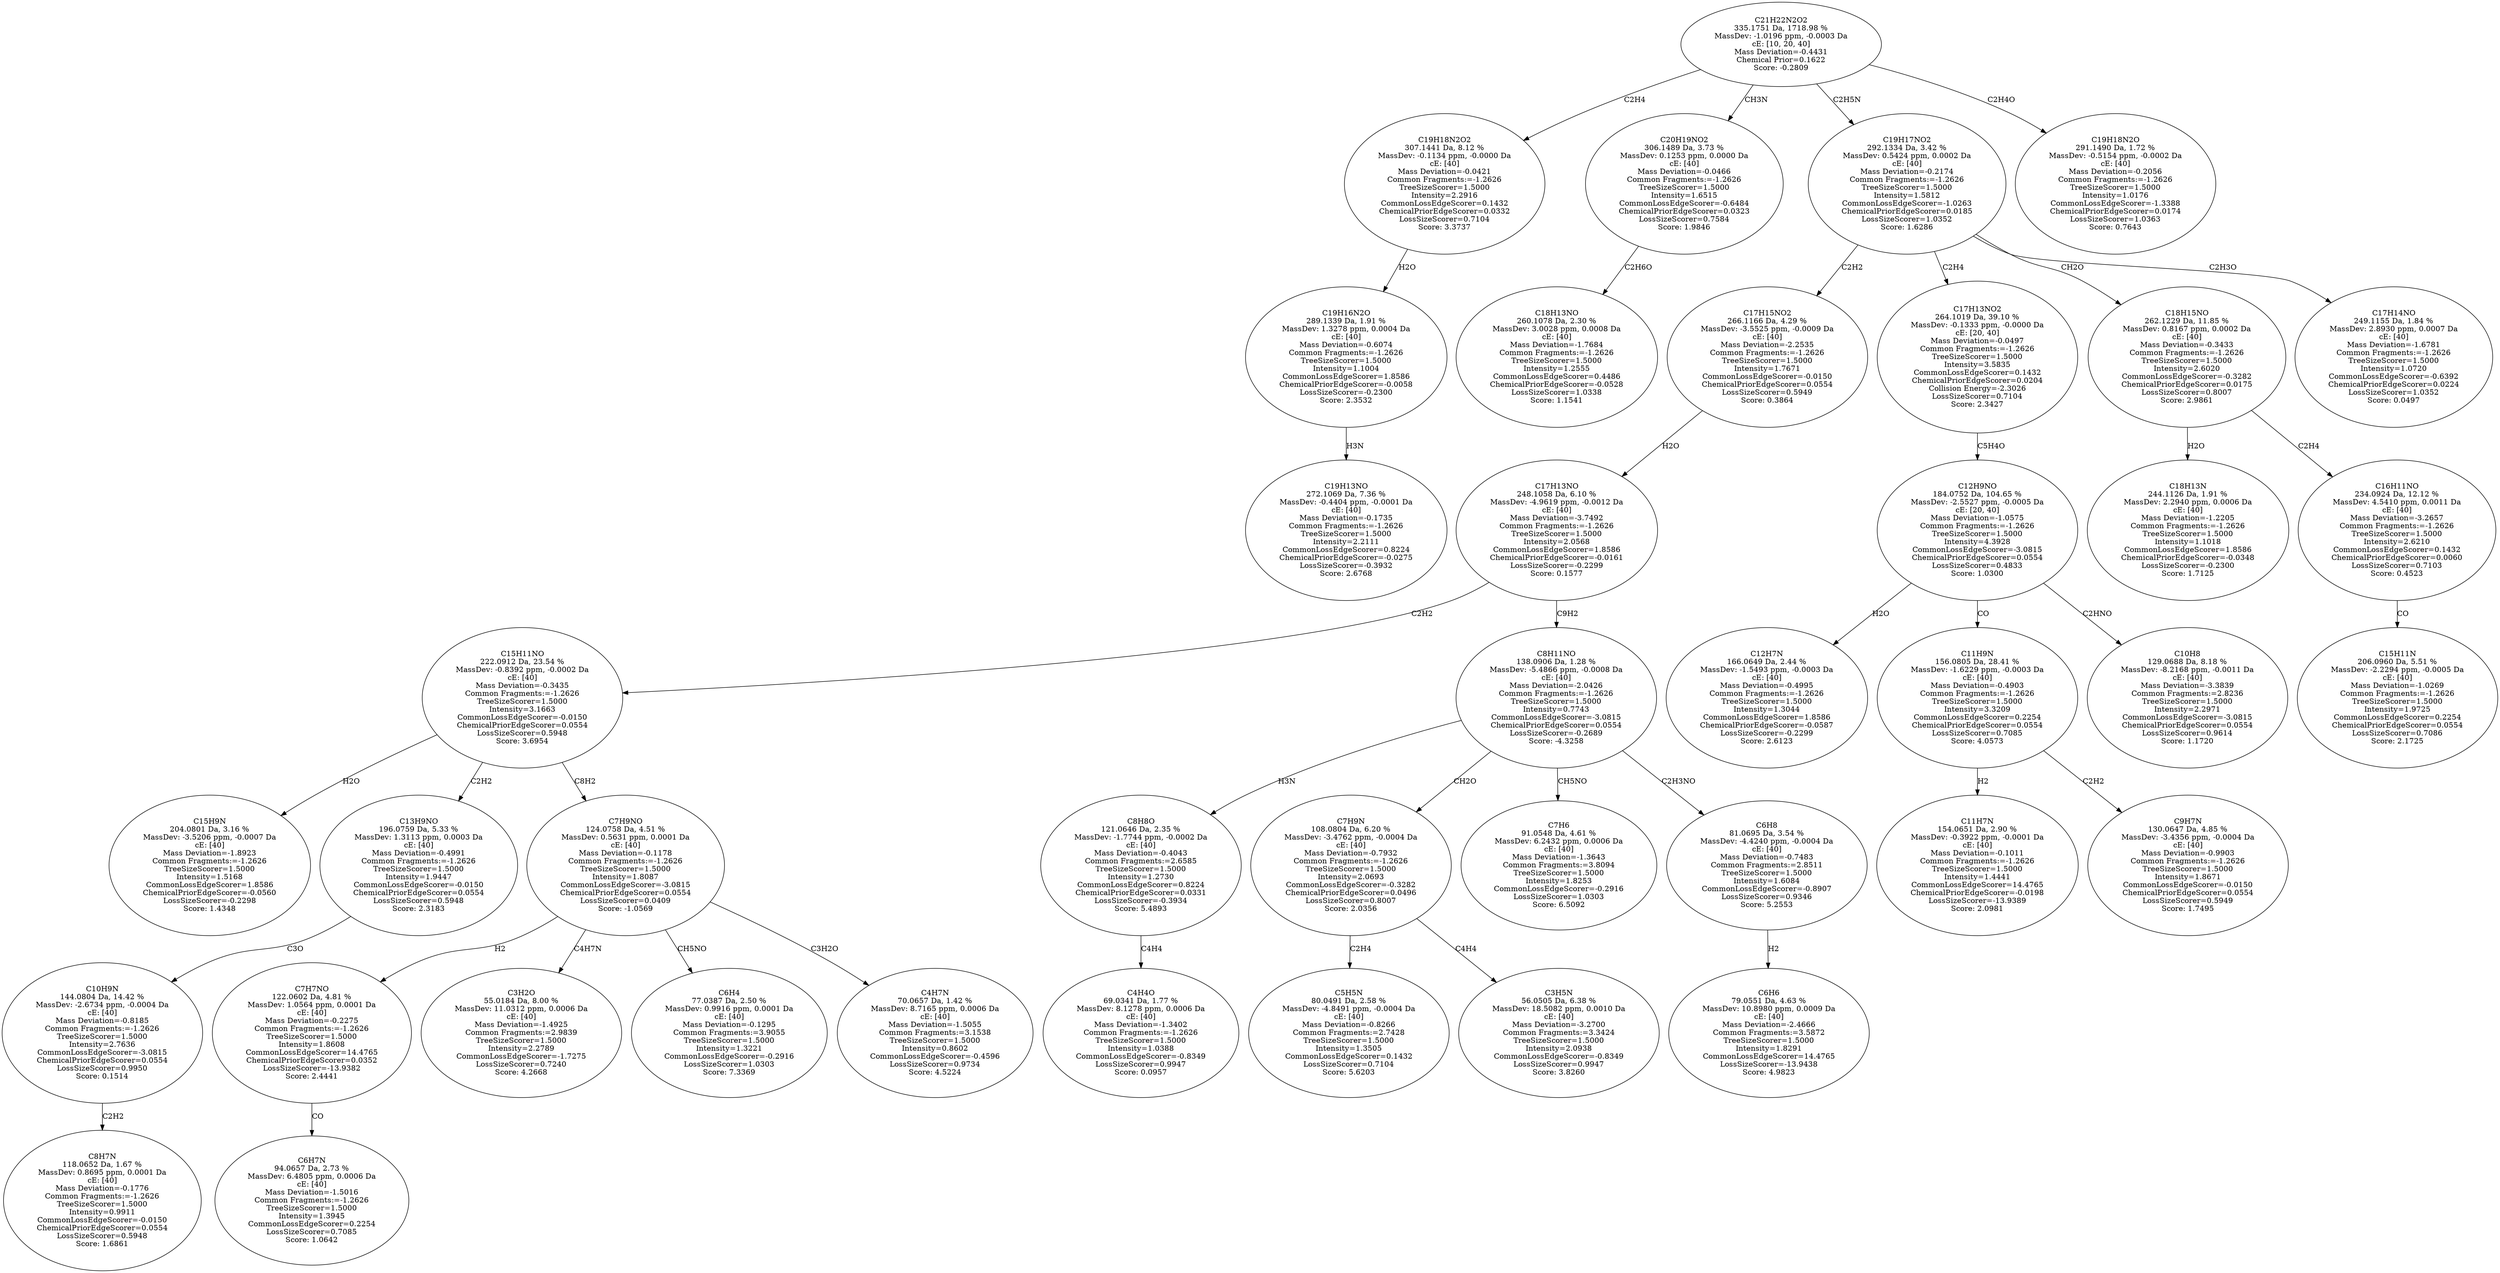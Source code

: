 strict digraph {
v1 [label="C19H13NO\n272.1069 Da, 7.36 %\nMassDev: -0.4404 ppm, -0.0001 Da\ncE: [40]\nMass Deviation=-0.1735\nCommon Fragments:=-1.2626\nTreeSizeScorer=1.5000\nIntensity=2.2111\nCommonLossEdgeScorer=0.8224\nChemicalPriorEdgeScorer=-0.0275\nLossSizeScorer=-0.3932\nScore: 2.6768"];
v2 [label="C19H16N2O\n289.1339 Da, 1.91 %\nMassDev: 1.3278 ppm, 0.0004 Da\ncE: [40]\nMass Deviation=-0.6074\nCommon Fragments:=-1.2626\nTreeSizeScorer=1.5000\nIntensity=1.1004\nCommonLossEdgeScorer=1.8586\nChemicalPriorEdgeScorer=-0.0058\nLossSizeScorer=-0.2300\nScore: 2.3532"];
v3 [label="C19H18N2O2\n307.1441 Da, 8.12 %\nMassDev: -0.1134 ppm, -0.0000 Da\ncE: [40]\nMass Deviation=-0.0421\nCommon Fragments:=-1.2626\nTreeSizeScorer=1.5000\nIntensity=2.2916\nCommonLossEdgeScorer=0.1432\nChemicalPriorEdgeScorer=0.0332\nLossSizeScorer=0.7104\nScore: 3.3737"];
v4 [label="C18H13NO\n260.1078 Da, 2.30 %\nMassDev: 3.0028 ppm, 0.0008 Da\ncE: [40]\nMass Deviation=-1.7684\nCommon Fragments:=-1.2626\nTreeSizeScorer=1.5000\nIntensity=1.2555\nCommonLossEdgeScorer=0.4486\nChemicalPriorEdgeScorer=-0.0528\nLossSizeScorer=1.0338\nScore: 1.1541"];
v5 [label="C20H19NO2\n306.1489 Da, 3.73 %\nMassDev: 0.1253 ppm, 0.0000 Da\ncE: [40]\nMass Deviation=-0.0466\nCommon Fragments:=-1.2626\nTreeSizeScorer=1.5000\nIntensity=1.6515\nCommonLossEdgeScorer=-0.6484\nChemicalPriorEdgeScorer=0.0323\nLossSizeScorer=0.7584\nScore: 1.9846"];
v6 [label="C15H9N\n204.0801 Da, 3.16 %\nMassDev: -3.5206 ppm, -0.0007 Da\ncE: [40]\nMass Deviation=-1.8923\nCommon Fragments:=-1.2626\nTreeSizeScorer=1.5000\nIntensity=1.5168\nCommonLossEdgeScorer=1.8586\nChemicalPriorEdgeScorer=-0.0560\nLossSizeScorer=-0.2298\nScore: 1.4348"];
v7 [label="C8H7N\n118.0652 Da, 1.67 %\nMassDev: 0.8695 ppm, 0.0001 Da\ncE: [40]\nMass Deviation=-0.1776\nCommon Fragments:=-1.2626\nTreeSizeScorer=1.5000\nIntensity=0.9911\nCommonLossEdgeScorer=-0.0150\nChemicalPriorEdgeScorer=0.0554\nLossSizeScorer=0.5948\nScore: 1.6861"];
v8 [label="C10H9N\n144.0804 Da, 14.42 %\nMassDev: -2.6734 ppm, -0.0004 Da\ncE: [40]\nMass Deviation=-0.8185\nCommon Fragments:=-1.2626\nTreeSizeScorer=1.5000\nIntensity=2.7636\nCommonLossEdgeScorer=-3.0815\nChemicalPriorEdgeScorer=0.0554\nLossSizeScorer=0.9950\nScore: 0.1514"];
v9 [label="C13H9NO\n196.0759 Da, 5.33 %\nMassDev: 1.3113 ppm, 0.0003 Da\ncE: [40]\nMass Deviation=-0.4991\nCommon Fragments:=-1.2626\nTreeSizeScorer=1.5000\nIntensity=1.9447\nCommonLossEdgeScorer=-0.0150\nChemicalPriorEdgeScorer=0.0554\nLossSizeScorer=0.5948\nScore: 2.3183"];
v10 [label="C6H7N\n94.0657 Da, 2.73 %\nMassDev: 6.4805 ppm, 0.0006 Da\ncE: [40]\nMass Deviation=-1.5016\nCommon Fragments:=-1.2626\nTreeSizeScorer=1.5000\nIntensity=1.3945\nCommonLossEdgeScorer=0.2254\nLossSizeScorer=0.7085\nScore: 1.0642"];
v11 [label="C7H7NO\n122.0602 Da, 4.81 %\nMassDev: 1.0564 ppm, 0.0001 Da\ncE: [40]\nMass Deviation=-0.2275\nCommon Fragments:=-1.2626\nTreeSizeScorer=1.5000\nIntensity=1.8608\nCommonLossEdgeScorer=14.4765\nChemicalPriorEdgeScorer=0.0352\nLossSizeScorer=-13.9382\nScore: 2.4441"];
v12 [label="C3H2O\n55.0184 Da, 8.00 %\nMassDev: 11.0312 ppm, 0.0006 Da\ncE: [40]\nMass Deviation=-1.4925\nCommon Fragments:=2.9839\nTreeSizeScorer=1.5000\nIntensity=2.2789\nCommonLossEdgeScorer=-1.7275\nLossSizeScorer=0.7240\nScore: 4.2668"];
v13 [label="C6H4\n77.0387 Da, 2.50 %\nMassDev: 0.9916 ppm, 0.0001 Da\ncE: [40]\nMass Deviation=-0.1295\nCommon Fragments:=3.9055\nTreeSizeScorer=1.5000\nIntensity=1.3221\nCommonLossEdgeScorer=-0.2916\nLossSizeScorer=1.0303\nScore: 7.3369"];
v14 [label="C4H7N\n70.0657 Da, 1.42 %\nMassDev: 8.7165 ppm, 0.0006 Da\ncE: [40]\nMass Deviation=-1.5055\nCommon Fragments:=3.1538\nTreeSizeScorer=1.5000\nIntensity=0.8602\nCommonLossEdgeScorer=-0.4596\nLossSizeScorer=0.9734\nScore: 4.5224"];
v15 [label="C7H9NO\n124.0758 Da, 4.51 %\nMassDev: 0.5631 ppm, 0.0001 Da\ncE: [40]\nMass Deviation=-0.1178\nCommon Fragments:=-1.2626\nTreeSizeScorer=1.5000\nIntensity=1.8087\nCommonLossEdgeScorer=-3.0815\nChemicalPriorEdgeScorer=0.0554\nLossSizeScorer=0.0409\nScore: -1.0569"];
v16 [label="C15H11NO\n222.0912 Da, 23.54 %\nMassDev: -0.8392 ppm, -0.0002 Da\ncE: [40]\nMass Deviation=-0.3435\nCommon Fragments:=-1.2626\nTreeSizeScorer=1.5000\nIntensity=3.1663\nCommonLossEdgeScorer=-0.0150\nChemicalPriorEdgeScorer=0.0554\nLossSizeScorer=0.5948\nScore: 3.6954"];
v17 [label="C4H4O\n69.0341 Da, 1.77 %\nMassDev: 8.1278 ppm, 0.0006 Da\ncE: [40]\nMass Deviation=-1.3402\nCommon Fragments:=-1.2626\nTreeSizeScorer=1.5000\nIntensity=1.0388\nCommonLossEdgeScorer=-0.8349\nLossSizeScorer=0.9947\nScore: 0.0957"];
v18 [label="C8H8O\n121.0646 Da, 2.35 %\nMassDev: -1.7744 ppm, -0.0002 Da\ncE: [40]\nMass Deviation=-0.4043\nCommon Fragments:=2.6585\nTreeSizeScorer=1.5000\nIntensity=1.2730\nCommonLossEdgeScorer=0.8224\nChemicalPriorEdgeScorer=0.0331\nLossSizeScorer=-0.3934\nScore: 5.4893"];
v19 [label="C5H5N\n80.0491 Da, 2.58 %\nMassDev: -4.8491 ppm, -0.0004 Da\ncE: [40]\nMass Deviation=-0.8266\nCommon Fragments:=2.7428\nTreeSizeScorer=1.5000\nIntensity=1.3505\nCommonLossEdgeScorer=0.1432\nLossSizeScorer=0.7104\nScore: 5.6203"];
v20 [label="C3H5N\n56.0505 Da, 6.38 %\nMassDev: 18.5082 ppm, 0.0010 Da\ncE: [40]\nMass Deviation=-3.2700\nCommon Fragments:=3.3424\nTreeSizeScorer=1.5000\nIntensity=2.0938\nCommonLossEdgeScorer=-0.8349\nLossSizeScorer=0.9947\nScore: 3.8260"];
v21 [label="C7H9N\n108.0804 Da, 6.20 %\nMassDev: -3.4762 ppm, -0.0004 Da\ncE: [40]\nMass Deviation=-0.7932\nCommon Fragments:=-1.2626\nTreeSizeScorer=1.5000\nIntensity=2.0693\nCommonLossEdgeScorer=-0.3282\nChemicalPriorEdgeScorer=0.0496\nLossSizeScorer=0.8007\nScore: 2.0356"];
v22 [label="C7H6\n91.0548 Da, 4.61 %\nMassDev: 6.2432 ppm, 0.0006 Da\ncE: [40]\nMass Deviation=-1.3643\nCommon Fragments:=3.8094\nTreeSizeScorer=1.5000\nIntensity=1.8253\nCommonLossEdgeScorer=-0.2916\nLossSizeScorer=1.0303\nScore: 6.5092"];
v23 [label="C6H6\n79.0551 Da, 4.63 %\nMassDev: 10.8980 ppm, 0.0009 Da\ncE: [40]\nMass Deviation=-2.4666\nCommon Fragments:=3.5872\nTreeSizeScorer=1.5000\nIntensity=1.8291\nCommonLossEdgeScorer=14.4765\nLossSizeScorer=-13.9438\nScore: 4.9823"];
v24 [label="C6H8\n81.0695 Da, 3.54 %\nMassDev: -4.4240 ppm, -0.0004 Da\ncE: [40]\nMass Deviation=-0.7483\nCommon Fragments:=2.8511\nTreeSizeScorer=1.5000\nIntensity=1.6084\nCommonLossEdgeScorer=-0.8907\nLossSizeScorer=0.9346\nScore: 5.2553"];
v25 [label="C8H11NO\n138.0906 Da, 1.28 %\nMassDev: -5.4866 ppm, -0.0008 Da\ncE: [40]\nMass Deviation=-2.0426\nCommon Fragments:=-1.2626\nTreeSizeScorer=1.5000\nIntensity=0.7743\nCommonLossEdgeScorer=-3.0815\nChemicalPriorEdgeScorer=0.0554\nLossSizeScorer=-0.2689\nScore: -4.3258"];
v26 [label="C17H13NO\n248.1058 Da, 6.10 %\nMassDev: -4.9619 ppm, -0.0012 Da\ncE: [40]\nMass Deviation=-3.7492\nCommon Fragments:=-1.2626\nTreeSizeScorer=1.5000\nIntensity=2.0568\nCommonLossEdgeScorer=1.8586\nChemicalPriorEdgeScorer=-0.0161\nLossSizeScorer=-0.2299\nScore: 0.1577"];
v27 [label="C17H15NO2\n266.1166 Da, 4.29 %\nMassDev: -3.5525 ppm, -0.0009 Da\ncE: [40]\nMass Deviation=-2.2535\nCommon Fragments:=-1.2626\nTreeSizeScorer=1.5000\nIntensity=1.7671\nCommonLossEdgeScorer=-0.0150\nChemicalPriorEdgeScorer=0.0554\nLossSizeScorer=0.5949\nScore: 0.3864"];
v28 [label="C12H7N\n166.0649 Da, 2.44 %\nMassDev: -1.5493 ppm, -0.0003 Da\ncE: [40]\nMass Deviation=-0.4995\nCommon Fragments:=-1.2626\nTreeSizeScorer=1.5000\nIntensity=1.3044\nCommonLossEdgeScorer=1.8586\nChemicalPriorEdgeScorer=-0.0587\nLossSizeScorer=-0.2299\nScore: 2.6123"];
v29 [label="C11H7N\n154.0651 Da, 2.90 %\nMassDev: -0.3922 ppm, -0.0001 Da\ncE: [40]\nMass Deviation=-0.1011\nCommon Fragments:=-1.2626\nTreeSizeScorer=1.5000\nIntensity=1.4441\nCommonLossEdgeScorer=14.4765\nChemicalPriorEdgeScorer=-0.0198\nLossSizeScorer=-13.9389\nScore: 2.0981"];
v30 [label="C9H7N\n130.0647 Da, 4.85 %\nMassDev: -3.4356 ppm, -0.0004 Da\ncE: [40]\nMass Deviation=-0.9903\nCommon Fragments:=-1.2626\nTreeSizeScorer=1.5000\nIntensity=1.8671\nCommonLossEdgeScorer=-0.0150\nChemicalPriorEdgeScorer=0.0554\nLossSizeScorer=0.5949\nScore: 1.7495"];
v31 [label="C11H9N\n156.0805 Da, 28.41 %\nMassDev: -1.6229 ppm, -0.0003 Da\ncE: [40]\nMass Deviation=-0.4903\nCommon Fragments:=-1.2626\nTreeSizeScorer=1.5000\nIntensity=3.3209\nCommonLossEdgeScorer=0.2254\nChemicalPriorEdgeScorer=0.0554\nLossSizeScorer=0.7085\nScore: 4.0573"];
v32 [label="C10H8\n129.0688 Da, 8.18 %\nMassDev: -8.2168 ppm, -0.0011 Da\ncE: [40]\nMass Deviation=-3.3839\nCommon Fragments:=2.8236\nTreeSizeScorer=1.5000\nIntensity=2.2971\nCommonLossEdgeScorer=-3.0815\nChemicalPriorEdgeScorer=0.0554\nLossSizeScorer=0.9614\nScore: 1.1720"];
v33 [label="C12H9NO\n184.0752 Da, 104.65 %\nMassDev: -2.5527 ppm, -0.0005 Da\ncE: [20, 40]\nMass Deviation=-1.0575\nCommon Fragments:=-1.2626\nTreeSizeScorer=1.5000\nIntensity=4.3928\nCommonLossEdgeScorer=-3.0815\nChemicalPriorEdgeScorer=0.0554\nLossSizeScorer=0.4833\nScore: 1.0300"];
v34 [label="C17H13NO2\n264.1019 Da, 39.10 %\nMassDev: -0.1333 ppm, -0.0000 Da\ncE: [20, 40]\nMass Deviation=-0.0497\nCommon Fragments:=-1.2626\nTreeSizeScorer=1.5000\nIntensity=3.5835\nCommonLossEdgeScorer=0.1432\nChemicalPriorEdgeScorer=0.0204\nCollision Energy=-2.3026\nLossSizeScorer=0.7104\nScore: 2.3427"];
v35 [label="C18H13N\n244.1126 Da, 1.91 %\nMassDev: 2.2940 ppm, 0.0006 Da\ncE: [40]\nMass Deviation=-1.2205\nCommon Fragments:=-1.2626\nTreeSizeScorer=1.5000\nIntensity=1.1018\nCommonLossEdgeScorer=1.8586\nChemicalPriorEdgeScorer=-0.0348\nLossSizeScorer=-0.2300\nScore: 1.7125"];
v36 [label="C15H11N\n206.0960 Da, 5.51 %\nMassDev: -2.2294 ppm, -0.0005 Da\ncE: [40]\nMass Deviation=-1.0269\nCommon Fragments:=-1.2626\nTreeSizeScorer=1.5000\nIntensity=1.9725\nCommonLossEdgeScorer=0.2254\nChemicalPriorEdgeScorer=0.0554\nLossSizeScorer=0.7086\nScore: 2.1725"];
v37 [label="C16H11NO\n234.0924 Da, 12.12 %\nMassDev: 4.5410 ppm, 0.0011 Da\ncE: [40]\nMass Deviation=-3.2657\nCommon Fragments:=-1.2626\nTreeSizeScorer=1.5000\nIntensity=2.6210\nCommonLossEdgeScorer=0.1432\nChemicalPriorEdgeScorer=0.0060\nLossSizeScorer=0.7103\nScore: 0.4523"];
v38 [label="C18H15NO\n262.1229 Da, 11.85 %\nMassDev: 0.8167 ppm, 0.0002 Da\ncE: [40]\nMass Deviation=-0.3433\nCommon Fragments:=-1.2626\nTreeSizeScorer=1.5000\nIntensity=2.6020\nCommonLossEdgeScorer=-0.3282\nChemicalPriorEdgeScorer=0.0175\nLossSizeScorer=0.8007\nScore: 2.9861"];
v39 [label="C17H14NO\n249.1155 Da, 1.84 %\nMassDev: 2.8930 ppm, 0.0007 Da\ncE: [40]\nMass Deviation=-1.6781\nCommon Fragments:=-1.2626\nTreeSizeScorer=1.5000\nIntensity=1.0720\nCommonLossEdgeScorer=-0.6392\nChemicalPriorEdgeScorer=0.0224\nLossSizeScorer=1.0352\nScore: 0.0497"];
v40 [label="C19H17NO2\n292.1334 Da, 3.42 %\nMassDev: 0.5424 ppm, 0.0002 Da\ncE: [40]\nMass Deviation=-0.2174\nCommon Fragments:=-1.2626\nTreeSizeScorer=1.5000\nIntensity=1.5812\nCommonLossEdgeScorer=-1.0263\nChemicalPriorEdgeScorer=0.0185\nLossSizeScorer=1.0352\nScore: 1.6286"];
v41 [label="C19H18N2O\n291.1490 Da, 1.72 %\nMassDev: -0.5154 ppm, -0.0002 Da\ncE: [40]\nMass Deviation=-0.2056\nCommon Fragments:=-1.2626\nTreeSizeScorer=1.5000\nIntensity=1.0176\nCommonLossEdgeScorer=-1.3388\nChemicalPriorEdgeScorer=0.0174\nLossSizeScorer=1.0363\nScore: 0.7643"];
v42 [label="C21H22N2O2\n335.1751 Da, 1718.98 %\nMassDev: -1.0196 ppm, -0.0003 Da\ncE: [10, 20, 40]\nMass Deviation=-0.4431\nChemical Prior=0.1622\nScore: -0.2809"];
v2 -> v1 [label="H3N"];
v3 -> v2 [label="H2O"];
v42 -> v3 [label="C2H4"];
v5 -> v4 [label="C2H6O"];
v42 -> v5 [label="CH3N"];
v16 -> v6 [label="H2O"];
v8 -> v7 [label="C2H2"];
v9 -> v8 [label="C3O"];
v16 -> v9 [label="C2H2"];
v11 -> v10 [label="CO"];
v15 -> v11 [label="H2"];
v15 -> v12 [label="C4H7N"];
v15 -> v13 [label="CH5NO"];
v15 -> v14 [label="C3H2O"];
v16 -> v15 [label="C8H2"];
v26 -> v16 [label="C2H2"];
v18 -> v17 [label="C4H4"];
v25 -> v18 [label="H3N"];
v21 -> v19 [label="C2H4"];
v21 -> v20 [label="C4H4"];
v25 -> v21 [label="CH2O"];
v25 -> v22 [label="CH5NO"];
v24 -> v23 [label="H2"];
v25 -> v24 [label="C2H3NO"];
v26 -> v25 [label="C9H2"];
v27 -> v26 [label="H2O"];
v40 -> v27 [label="C2H2"];
v33 -> v28 [label="H2O"];
v31 -> v29 [label="H2"];
v31 -> v30 [label="C2H2"];
v33 -> v31 [label="CO"];
v33 -> v32 [label="C2HNO"];
v34 -> v33 [label="C5H4O"];
v40 -> v34 [label="C2H4"];
v38 -> v35 [label="H2O"];
v37 -> v36 [label="CO"];
v38 -> v37 [label="C2H4"];
v40 -> v38 [label="CH2O"];
v40 -> v39 [label="C2H3O"];
v42 -> v40 [label="C2H5N"];
v42 -> v41 [label="C2H4O"];
}